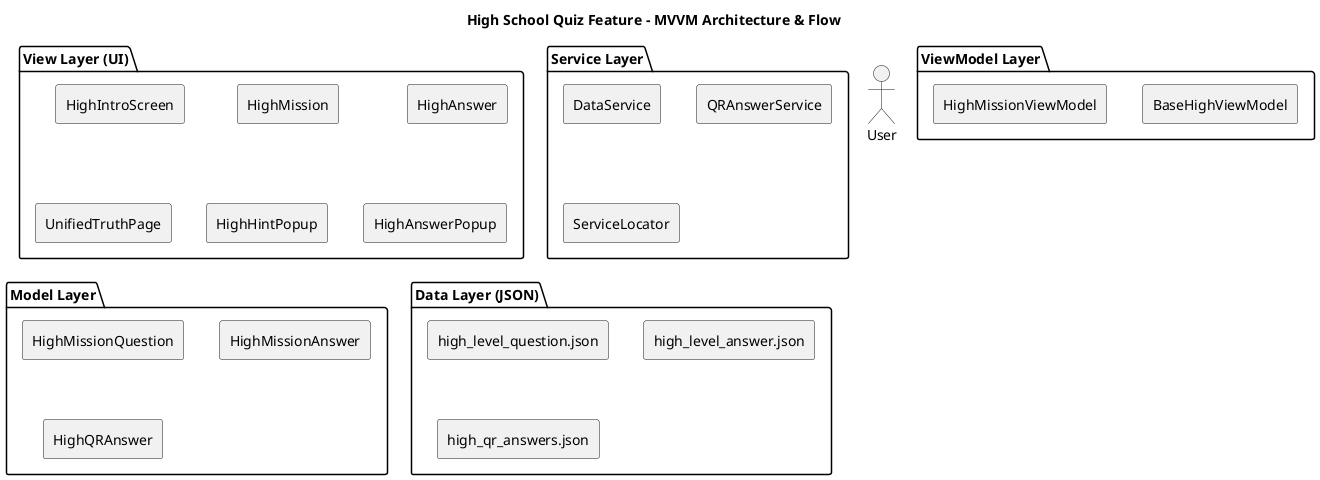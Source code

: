 @startuml
title High School Quiz Feature - MVVM Architecture & Flow
skinparam shadowing false
skinparam componentStyle rectangle

actor User
package "View Layer (UI)" {
  component HighIntroScreen
  component HighMission
  component HighAnswer
  component UnifiedTruthPage
  component HighHintPopup
  component HighAnswerPopup
}
package "ViewModel Layer" {
  component BaseHighViewModel
  component HighMissionViewModel
}
package "Service Layer" {
  component DataService
  component QRAnswerService
  component ServiceLocator
}
package "Model Layer" {
  component HighMissionQuestion
  component HighMissionAnswer
  component HighQRAnswer
}
package "Data Layer (JSON)" {
  component "high_level_question.json"
  component "high_level_answer.json"
  component "high_qr_answers.json"
}
@enduml

